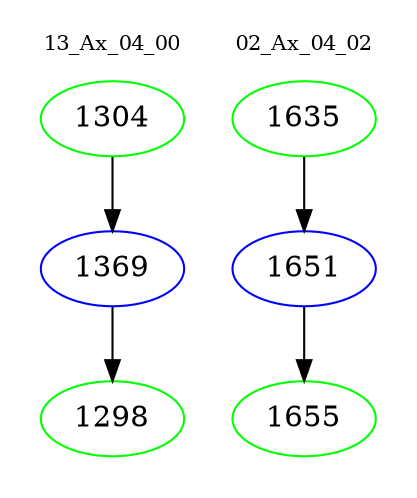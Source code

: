 digraph{
subgraph cluster_0 {
color = white
label = "13_Ax_04_00";
fontsize=10;
T0_1304 [label="1304", color="green"]
T0_1304 -> T0_1369 [color="black"]
T0_1369 [label="1369", color="blue"]
T0_1369 -> T0_1298 [color="black"]
T0_1298 [label="1298", color="green"]
}
subgraph cluster_1 {
color = white
label = "02_Ax_04_02";
fontsize=10;
T1_1635 [label="1635", color="green"]
T1_1635 -> T1_1651 [color="black"]
T1_1651 [label="1651", color="blue"]
T1_1651 -> T1_1655 [color="black"]
T1_1655 [label="1655", color="green"]
}
}
